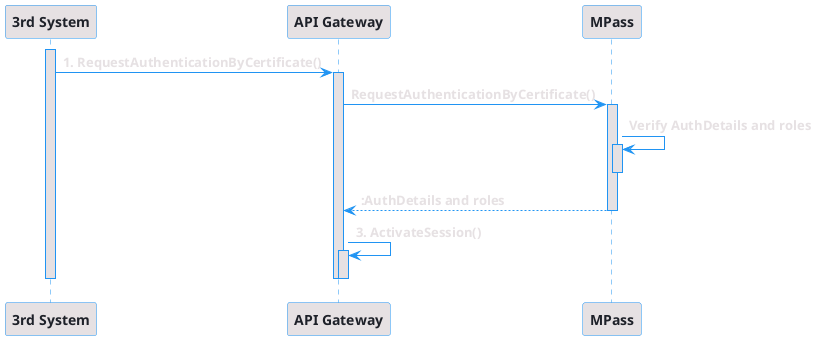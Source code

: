 @startuml

skinparam shadowing false
skinparam mainframe fontColor #2094F3
skinparam backgroundColor transparent
skinparam actor {
    BorderColor #2094F3
    BackgroundColor #E6E1E3
    FontColor #E6E1E3
    FontStyle bold
}
skinparam sequence {
    ParticipantFontStyle bold
    ParticipantFontColor #1E2129
    ParticipantBorderColor #2094F3
    ParticipantBackgroundColor #E6E1E3
    LifeLineBorderColor #2094F3
    LifeLineBackgroundColor #E6E1E3
    ArrowColor #2094F3
    ArrowFontColor #E6E1E3
    ArrowFontStyle bold
}

participant "3rd System" as IntegratedSystem
participant "API Gateway" as MNotifyAPI
participant MPass

activate IntegratedSystem

IntegratedSystem -> MNotifyAPI: 1. RequestAuthenticationByCertificate()
activate MNotifyAPI

MNotifyAPI -> MPass: RequestAuthenticationByCertificate()
activate MPass

MPass -> MPass: Verify AuthDetails and roles
activate MPass
deactivate MPass

MPass --> MNotifyAPI: :AuthDetails and roles
deactivate MPass

MNotifyAPI -> MNotifyAPI: 3. ActivateSession()
activate MNotifyAPI
deactivate MNotifyAPI


deactivate MNotifyAPI
deactivate IntegratedSystem

@enduml